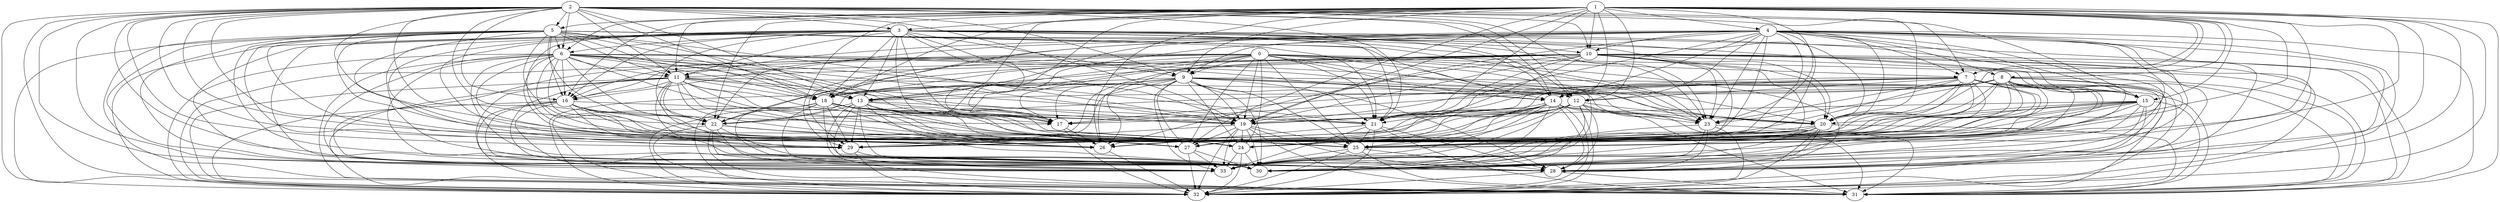 digraph {
    7 -> 17;
    15 -> 30;
    25 -> 32;
    18 -> 26;
    7 -> 26;
    4 -> 9;
    29 -> 32;
    3 -> 13;
    22 -> 26;
    3 -> 22;
    0 -> 14;
    3 -> 31;
    14 -> 31;
    0 -> 23;
    11 -> 23;
    10 -> 27;
    18 -> 19;
    7 -> 19;
    15 -> 32;
    2 -> 32;
    26 -> 32;
    7 -> 28;
    18 -> 28;
    3 -> 6;
    3 -> 15;
    22 -> 28;
    3 -> 24;
    14 -> 24;
    0 -> 7;
    14 -> 33;
    3 -> 33;
    0 -> 16;
    11 -> 16;
    10 -> 20;
    7 -> 12;
    10 -> 29;
    15 -> 25;
    2 -> 25;
    7 -> 21;
    18 -> 21;
    7 -> 30;
    18 -> 30;
    3 -> 17;
    22 -> 30;
    21 -> 32;
    0 -> 9;
    3 -> 26;
    14 -> 26;
    10 -> 22;
    10 -> 31;
    7 -> 14;
    2 -> 27;
    7 -> 23;
    3 -> 10;
    6 -> 27;
    21 -> 25;
    14 -> 19;
    3 -> 19;
    22 -> 32;
    3 -> 28;
    14 -> 28;
    10 -> 15;
    10 -> 24;
    2 -> 20;
    10 -> 33;
    25 -> 31;
    2 -> 29;
    6 -> 29;
    3 -> 12;
    3 -> 21;
    3 -> 30;
    14 -> 30;
    10 -> 17;
    2 -> 13;
    17 -> 32;
    10 -> 26;
    28 -> 32;
    2 -> 22;
    2 -> 31;
    25 -> 33;
    6 -> 22;
    3 -> 14;
    6 -> 31;
    3 -> 23;
    14 -> 23;
    14 -> 32;
    2 -> 6;
    10 -> 19;
    2 -> 15;
    10 -> 28;
    9 -> 30;
    2 -> 24;
    2 -> 33;
    6 -> 24;
    6 -> 33;
    3 -> 16;
    21 -> 31;
    14 -> 25;
    3 -> 25;
    10 -> 21;
    9 -> 23;
    2 -> 17;
    10 -> 30;
    9 -> 32;
    2 -> 26;
    25 -> 28;
    6 -> 17;
    24 -> 32;
    13 -> 32;
    3 -> 9;
    6 -> 26;
    3 -> 18;
    21 -> 33;
    5 -> 27;
    2 -> 10;
    10 -> 23;
    9 -> 25;
    2 -> 19;
    10 -> 32;
    2 -> 28;
    13 -> 25;
    6 -> 19;
    29 -> 30;
    6 -> 28;
    3 -> 11;
    21 -> 26;
    2 -> 3;
    5 -> 20;
    10 -> 16;
    9 -> 18;
    2 -> 12;
    28 -> 31;
    10 -> 25;
    5 -> 29;
    9 -> 27;
    2 -> 21;
    2 -> 30;
    13 -> 27;
    6 -> 21;
    6 -> 30;
    16 -> 32;
    21 -> 28;
    5 -> 22;
    2 -> 5;
    10 -> 18;
    9 -> 20;
    5 -> 31;
    2 -> 14;
    9 -> 29;
    2 -> 23;
    6 -> 14;
    13 -> 29;
    1 -> 27;
    6 -> 23;
    16 -> 25;
    6 -> 32;
    5 -> 15;
    10 -> 11;
    9 -> 13;
    2 -> 7;
    17 -> 26;
    5 -> 24;
    9 -> 22;
    2 -> 16;
    5 -> 33;
    9 -> 31;
    13 -> 22;
    6 -> 16;
    13 -> 31;
    1 -> 29;
    6 -> 25;
    16 -> 27;
    5 -> 17;
    12 -> 32;
    23 -> 32;
    5 -> 26;
    2 -> 9;
    9 -> 24;
    2 -> 18;
    9 -> 33;
    1 -> 22;
    13 -> 24;
    6 -> 18;
    1 -> 31;
    13 -> 33;
    24 -> 33;
    16 -> 29;
    12 -> 25;
    5 -> 19;
    9 -> 17;
    2 -> 11;
    4 -> 30;
    5 -> 28;
    9 -> 26;
    13 -> 17;
    1 -> 15;
    6 -> 11;
    1 -> 24;
    13 -> 26;
    6 -> 20;
    1 -> 33;
    16 -> 31;
    20 -> 31;
    12 -> 27;
    5 -> 21;
    4 -> 23;
    9 -> 19;
    5 -> 30;
    4 -> 32;
    9 -> 28;
    1 -> 8;
    13 -> 19;
    1 -> 17;
    6 -> 13;
    8 -> 32;
    19 -> 32;
    13 -> 28;
    1 -> 26;
    16 -> 24;
    16 -> 33;
    20 -> 24;
    12 -> 20;
    20 -> 33;
    5 -> 14;
    12 -> 29;
    9 -> 12;
    5 -> 23;
    4 -> 25;
    9 -> 21;
    5 -> 32;
    1 -> 10;
    8 -> 25;
    13 -> 21;
    1 -> 19;
    13 -> 30;
    24 -> 30;
    1 -> 28;
    0 -> 30;
    20 -> 26;
    5 -> 16;
    4 -> 18;
    12 -> 31;
    23 -> 31;
    5 -> 25;
    4 -> 27;
    1 -> 3;
    1 -> 12;
    19 -> 27;
    8 -> 27;
    1 -> 21;
    16 -> 19;
    1 -> 30;
    0 -> 32;
    11 -> 32;
    16 -> 28;
    20 -> 28;
    4 -> 11;
    12 -> 24;
    5 -> 18;
    4 -> 20;
    12 -> 33;
    23 -> 33;
    4 -> 29;
    1 -> 5;
    8 -> 20;
    1 -> 14;
    27 -> 33;
    19 -> 29;
    8 -> 29;
    1 -> 23;
    0 -> 25;
    11 -> 25;
    1 -> 32;
    16 -> 30;
    12 -> 17;
    5 -> 11;
    20 -> 30;
    4 -> 13;
    12 -> 26;
    4 -> 22;
    4 -> 31;
    8 -> 13;
    1 -> 7;
    8 -> 22;
    1 -> 16;
    11 -> 18;
    0 -> 18;
    8 -> 31;
    19 -> 31;
    1 -> 25;
    0 -> 27;
    11 -> 27;
    15 -> 27;
    20 -> 32;
    4 -> 15;
    5 -> 13;
    23 -> 28;
    12 -> 28;
    18 -> 32;
    4 -> 24;
    7 -> 32;
    4 -> 33;
    8 -> 15;
    1 -> 9;
    19 -> 24;
    8 -> 24;
    1 -> 18;
    0 -> 20;
    19 -> 33;
    8 -> 33;
    0 -> 29;
    11 -> 29;
    15 -> 20;
    15 -> 29;
    5 -> 6;
    18 -> 25;
    7 -> 25;
    20 -> 25;
    4 -> 8;
    12 -> 21;
    4 -> 17;
    23 -> 30;
    12 -> 30;
    4 -> 26;
    8 -> 17;
    27 -> 30;
    0 -> 13;
    1 -> 11;
    8 -> 26;
    1 -> 20;
    0 -> 22;
    11 -> 22;
    0 -> 31;
    11 -> 31;
    15 -> 31;
    4 -> 10;
    7 -> 27;
    12 -> 23;
    18 -> 27;
    4 -> 19;
    4 -> 28;
    1 -> 4;
    8 -> 19;
    1 -> 13;
    3 -> 32;
    27 -> 32;
    8 -> 28;
    19 -> 28;
    11 -> 24;
    0 -> 24;
    11 -> 33;
    0 -> 33;
    15 -> 24;
    7 -> 20;
    15 -> 33;
    18 -> 29;
    7 -> 29;
    4 -> 12;
    4 -> 21;
    1 -> 6;
    8 -> 21;
    11 -> 17;
    0 -> 17;
    19 -> 30;
    8 -> 30;
    11 -> 26;
    0 -> 26;
    15 -> 26;
    4 -> 14;
    18 -> 31;
    7 -> 31;
    22 -> 31;
    8 -> 14;
    14 -> 27;
    3 -> 27;
    8 -> 23;
    11 -> 19;
    0 -> 19;
    0 -> 28;
    11 -> 28;
    15 -> 19;
    15 -> 28;
    7 -> 24;
    18 -> 24;
    4 -> 7;
    18 -> 33;
    7 -> 33;
    4 -> 16;
    22 -> 24;
    3 -> 20;
    14 -> 20;
    22 -> 33;
    0 -> 12;
    14 -> 29;
    19 -> 25;
    3 -> 29;
    11 -> 21;
    0 -> 21;
    11 -> 30;
}